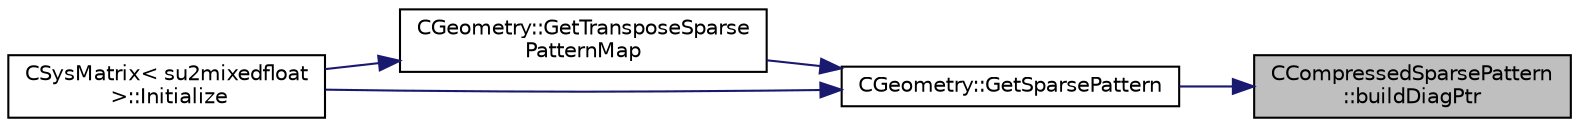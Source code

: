 digraph "CCompressedSparsePattern::buildDiagPtr"
{
 // LATEX_PDF_SIZE
  edge [fontname="Helvetica",fontsize="10",labelfontname="Helvetica",labelfontsize="10"];
  node [fontname="Helvetica",fontsize="10",shape=record];
  rankdir="RL";
  Node1 [label="CCompressedSparsePattern\l::buildDiagPtr",height=0.2,width=0.4,color="black", fillcolor="grey75", style="filled", fontcolor="black",tooltip="Build a list of pointers to the diagonal entries of the pattern."];
  Node1 -> Node2 [dir="back",color="midnightblue",fontsize="10",style="solid",fontname="Helvetica"];
  Node2 [label="CGeometry::GetSparsePattern",height=0.2,width=0.4,color="black", fillcolor="white", style="filled",URL="$classCGeometry.html#ae9384368c5032d69b68a389fef8ded4b",tooltip="Get the sparse pattern of \"type\" with given level of fill."];
  Node2 -> Node3 [dir="back",color="midnightblue",fontsize="10",style="solid",fontname="Helvetica"];
  Node3 [label="CGeometry::GetTransposeSparse\lPatternMap",height=0.2,width=0.4,color="black", fillcolor="white", style="filled",URL="$classCGeometry.html#a93838f0e718dd1c69b1a39e30083ad88",tooltip="Get the transpose of the (main, i.e 0 fill) sparse pattern (e.g. CSR becomes CSC)."];
  Node3 -> Node4 [dir="back",color="midnightblue",fontsize="10",style="solid",fontname="Helvetica"];
  Node4 [label="CSysMatrix\< su2mixedfloat\l \>::Initialize",height=0.2,width=0.4,color="black", fillcolor="white", style="filled",URL="$classCSysMatrix.html#ae17220ac30c2abcc7fdd3c5dc8f04571",tooltip="Initializes the sparse matrix."];
  Node2 -> Node4 [dir="back",color="midnightblue",fontsize="10",style="solid",fontname="Helvetica"];
}
